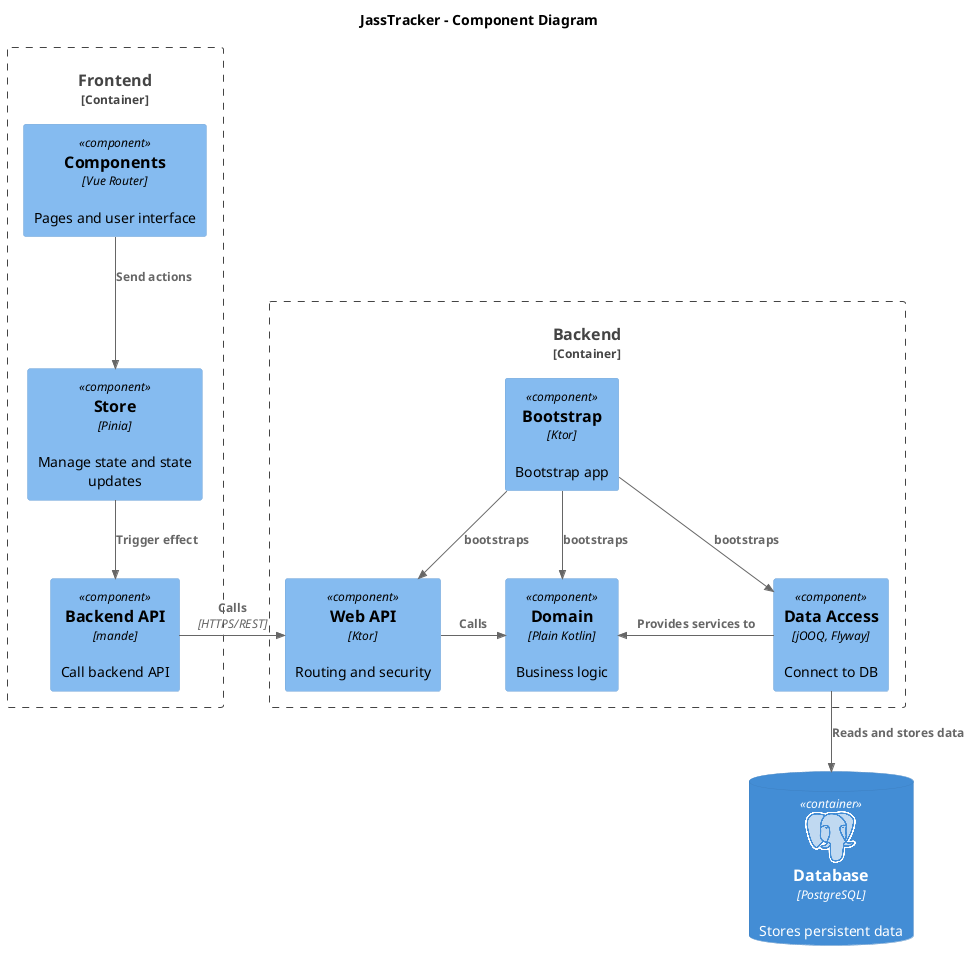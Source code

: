 @startuml ComponentDiagram
!include <C4/C4_Component>

!include <logos/postgresql>

title JassTracker - Component Diagram

Container_Boundary(frontend, "Frontend") {
    Component(components, "Components", "Vue Router", "Pages and user interface")
    Component(store, "Store", "Pinia", "Manage state and state updates")
    Component(backendApi, "Backend API", "mande", "Call backend API")
}

Container_Boundary(backend, "Backend") {
    Component(webApi, "Web API", "Ktor", "Routing and security")
    Component(domain, "Domain", "Plain Kotlin", "Business logic")
    Component(dataAccess, "Data Access", "jOOQ, Flyway", "Connect to DB")
    Component(bootstrap, "Bootstrap", "Ktor", "Bootstrap app")
}

ContainerDb(database, "Database", "PostgreSQL", "Stores persistent data", $sprite="postgresql")

Rel(components, store, "Send actions")
Rel(store, backendApi, "Trigger effect")
Rel_R(backendApi, webApi, "Calls", "HTTPS/REST")

Rel_R(webApi, domain, "Calls")
Rel_L(dataAccess, domain, "Provides services to")
Rel(dataAccess, database, "Reads and stores data")
Rel_D(bootstrap, webApi, "bootstraps")
Rel_D(bootstrap, dataAccess, "bootstraps")
Rel(bootstrap, domain, "bootstraps")

@enduml

